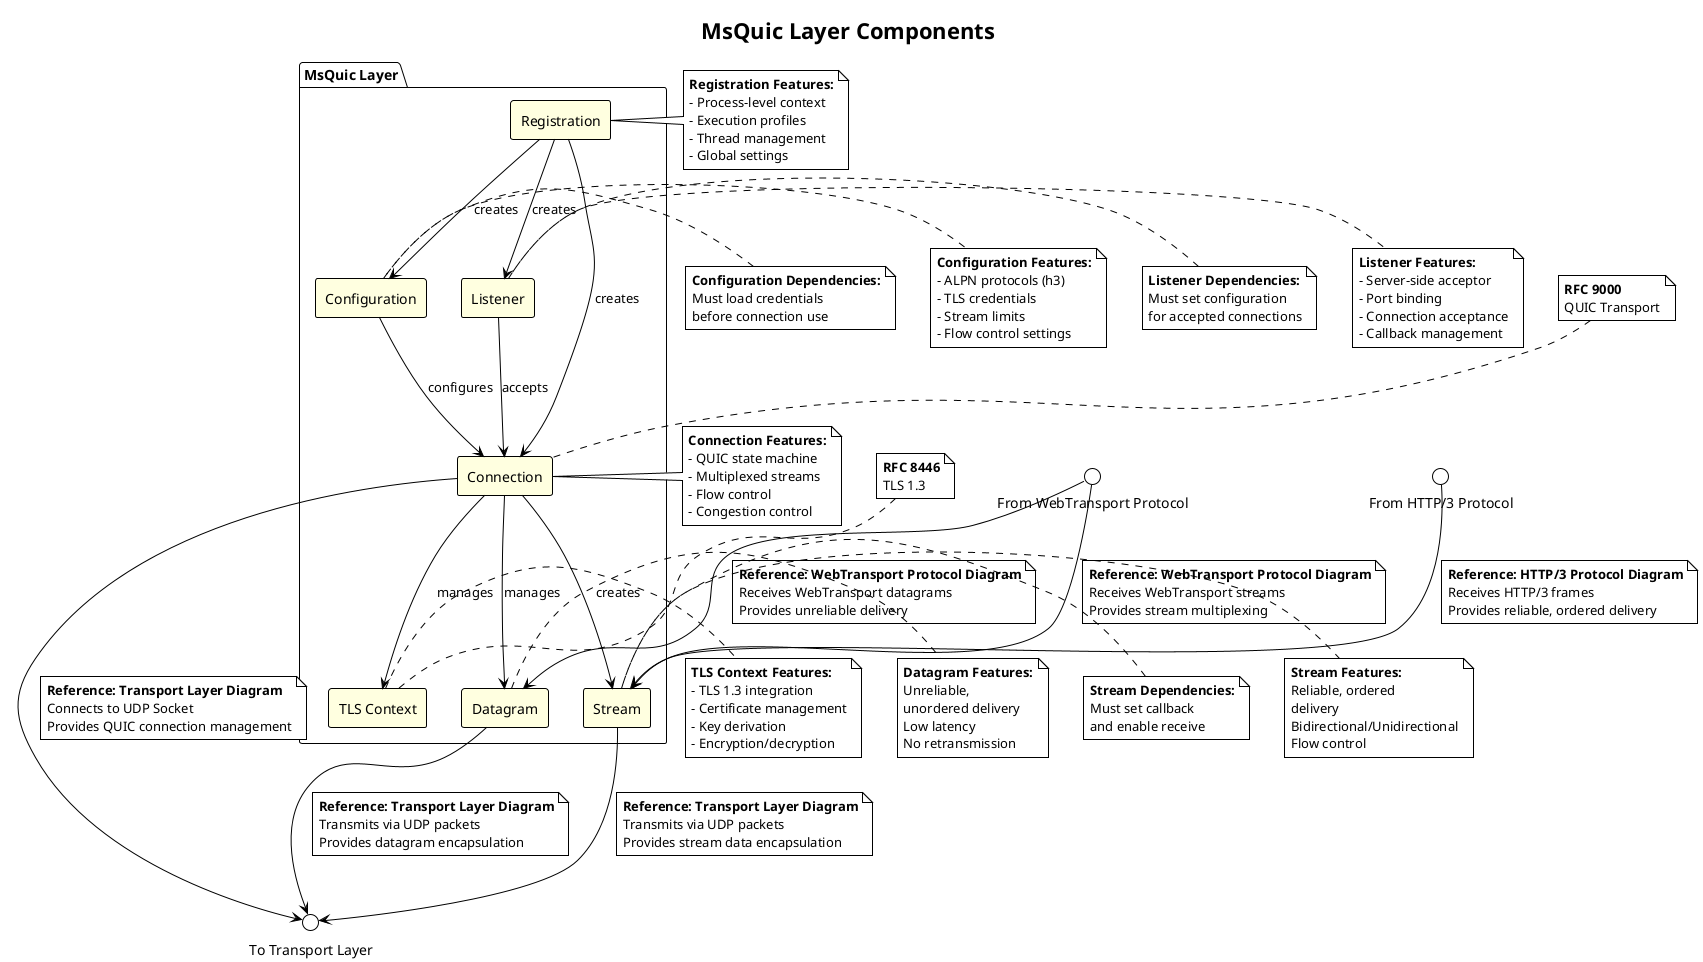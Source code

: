 @startuml
!theme plain
skinparam componentStyle rectangle
skinparam backgroundColor white
skinparam component {
  BackgroundColor lightyellow
  BorderColor black
}

title MsQuic Layer Components

package "MsQuic Layer" {
  component "Registration"   as Reg
  component "Configuration"  as Config
  component "Listener"       as Listener
  component "Connection"     as Conn
  component "Stream"         as Stream
  component "Datagram"       as Datagram
  component "TLS Context"    as TLS

  Reg       --> Config    : creates
  Reg       --> Listener  : creates
  Reg       --> Conn      : creates
  Config    --> Conn      : configures
  Listener  --> Conn      : accepts
  Conn      --> Stream    : creates
  Conn      --> Datagram  : manages
  Conn      --> TLS       : manages
}

' External interface points (references to other diagrams)
interface "From HTTP/3 Protocol" as IFromH3
interface "From WebTransport Protocol" as IFromWT
interface "To Transport Layer" as IToTransport

IFromH3 --> Stream
note on link : **Reference: HTTP/3 Protocol Diagram**\nReceives HTTP/3 frames\nProvides reliable, ordered delivery

IFromWT --> Stream
note on link : **Reference: WebTransport Protocol Diagram**\nReceives WebTransport streams\nProvides stream multiplexing

IFromWT --> Datagram
note on link : **Reference: WebTransport Protocol Diagram**\nReceives WebTransport datagrams\nProvides unreliable delivery

Conn --> IToTransport
note on link : **Reference: Transport Layer Diagram**\nConnects to UDP Socket\nProvides QUIC connection management

Datagram --> IToTransport
note on link : **Reference: Transport Layer Diagram**\nTransmits via UDP packets\nProvides datagram encapsulation

Stream --> IToTransport
note on link : **Reference: Transport Layer Diagram**\nTransmits via UDP packets\nProvides stream data encapsulation

' MsQuic specific annotations
note right of Reg : **Registration Features:**\n- Process-level context\n- Execution profiles\n- Thread management\n- Global settings

note right of Config : **Configuration Features:**\n- ALPN protocols (h3)\n- TLS credentials\n- Stream limits\n- Flow control settings

note right of Listener : **Listener Features:**\n- Server-side acceptor\n- Port binding\n- Connection acceptance\n- Callback management

note right of Conn : **Connection Features:**\n- QUIC state machine\n- Multiplexed streams\n- Flow control\n- Congestion control

note right of Stream : **Stream Features:**\nReliable, ordered\ndelivery\nBidirectional/Unidirectional\nFlow control

note right of Datagram : **Datagram Features:**\nUnreliable,\nunordered delivery\nLow latency\nNo retransmission

note right of TLS : **TLS Context Features:**\n- TLS 1.3 integration\n- Certificate management\n- Key derivation\n- Encryption/decryption

' Protocol layer annotations
note top of Conn : **RFC 9000**\nQUIC Transport
note top of TLS : **RFC 8446**\nTLS 1.3

' State dependencies
note left of Config : **Configuration Dependencies:**\nMust load credentials\nbefore connection use

note left of Listener : **Listener Dependencies:**\nMust set configuration\nfor accepted connections

note left of Stream : **Stream Dependencies:**\nMust set callback\nand enable receive

@enduml
